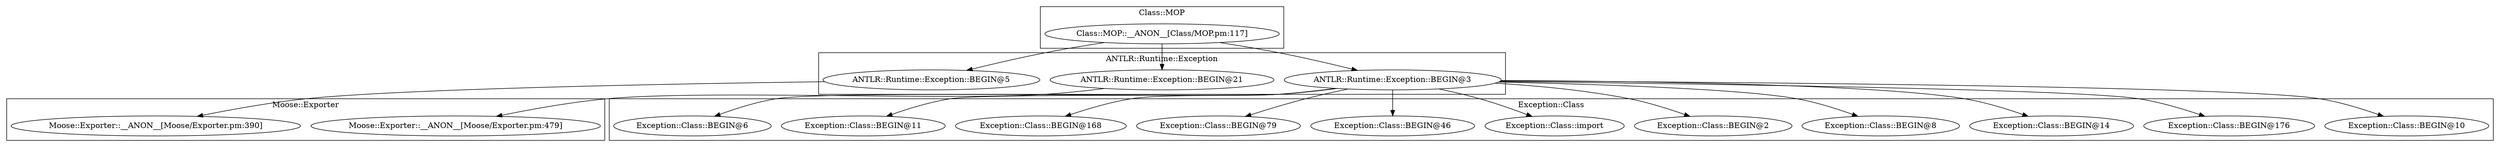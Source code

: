 digraph {
graph [overlap=false]
subgraph cluster_Moose_Exporter {
	label="Moose::Exporter";
	"Moose::Exporter::__ANON__[Moose/Exporter.pm:479]";
	"Moose::Exporter::__ANON__[Moose/Exporter.pm:390]";
}
subgraph cluster_Class_MOP {
	label="Class::MOP";
	"Class::MOP::__ANON__[Class/MOP.pm:117]";
}
subgraph cluster_ANTLR_Runtime_Exception {
	label="ANTLR::Runtime::Exception";
	"ANTLR::Runtime::Exception::BEGIN@5";
	"ANTLR::Runtime::Exception::BEGIN@21";
	"ANTLR::Runtime::Exception::BEGIN@3";
}
subgraph cluster_Exception_Class {
	label="Exception::Class";
	"Exception::Class::BEGIN@10";
	"Exception::Class::BEGIN@176";
	"Exception::Class::BEGIN@14";
	"Exception::Class::BEGIN@8";
	"Exception::Class::BEGIN@2";
	"Exception::Class::import";
	"Exception::Class::BEGIN@46";
	"Exception::Class::BEGIN@79";
	"Exception::Class::BEGIN@168";
	"Exception::Class::BEGIN@11";
	"Exception::Class::BEGIN@6";
}
"ANTLR::Runtime::Exception::BEGIN@21" -> "Moose::Exporter::__ANON__[Moose/Exporter.pm:479]";
"ANTLR::Runtime::Exception::BEGIN@3" -> "Exception::Class::BEGIN@2";
"ANTLR::Runtime::Exception::BEGIN@3" -> "Exception::Class::BEGIN@6";
"ANTLR::Runtime::Exception::BEGIN@3" -> "Exception::Class::BEGIN@8";
"ANTLR::Runtime::Exception::BEGIN@3" -> "Exception::Class::BEGIN@11";
"ANTLR::Runtime::Exception::BEGIN@3" -> "Exception::Class::BEGIN@14";
"Class::MOP::__ANON__[Class/MOP.pm:117]" -> "ANTLR::Runtime::Exception::BEGIN@21";
"ANTLR::Runtime::Exception::BEGIN@3" -> "Exception::Class::BEGIN@176";
"Class::MOP::__ANON__[Class/MOP.pm:117]" -> "ANTLR::Runtime::Exception::BEGIN@3";
"Class::MOP::__ANON__[Class/MOP.pm:117]" -> "ANTLR::Runtime::Exception::BEGIN@5";
"ANTLR::Runtime::Exception::BEGIN@3" -> "Exception::Class::BEGIN@10";
"ANTLR::Runtime::Exception::BEGIN@3" -> "Exception::Class::BEGIN@79";
"ANTLR::Runtime::Exception::BEGIN@3" -> "Exception::Class::BEGIN@168";
"ANTLR::Runtime::Exception::BEGIN@3" -> "Exception::Class::BEGIN@46";
"ANTLR::Runtime::Exception::BEGIN@5" -> "Moose::Exporter::__ANON__[Moose/Exporter.pm:390]";
"ANTLR::Runtime::Exception::BEGIN@3" -> "Exception::Class::import";
}
